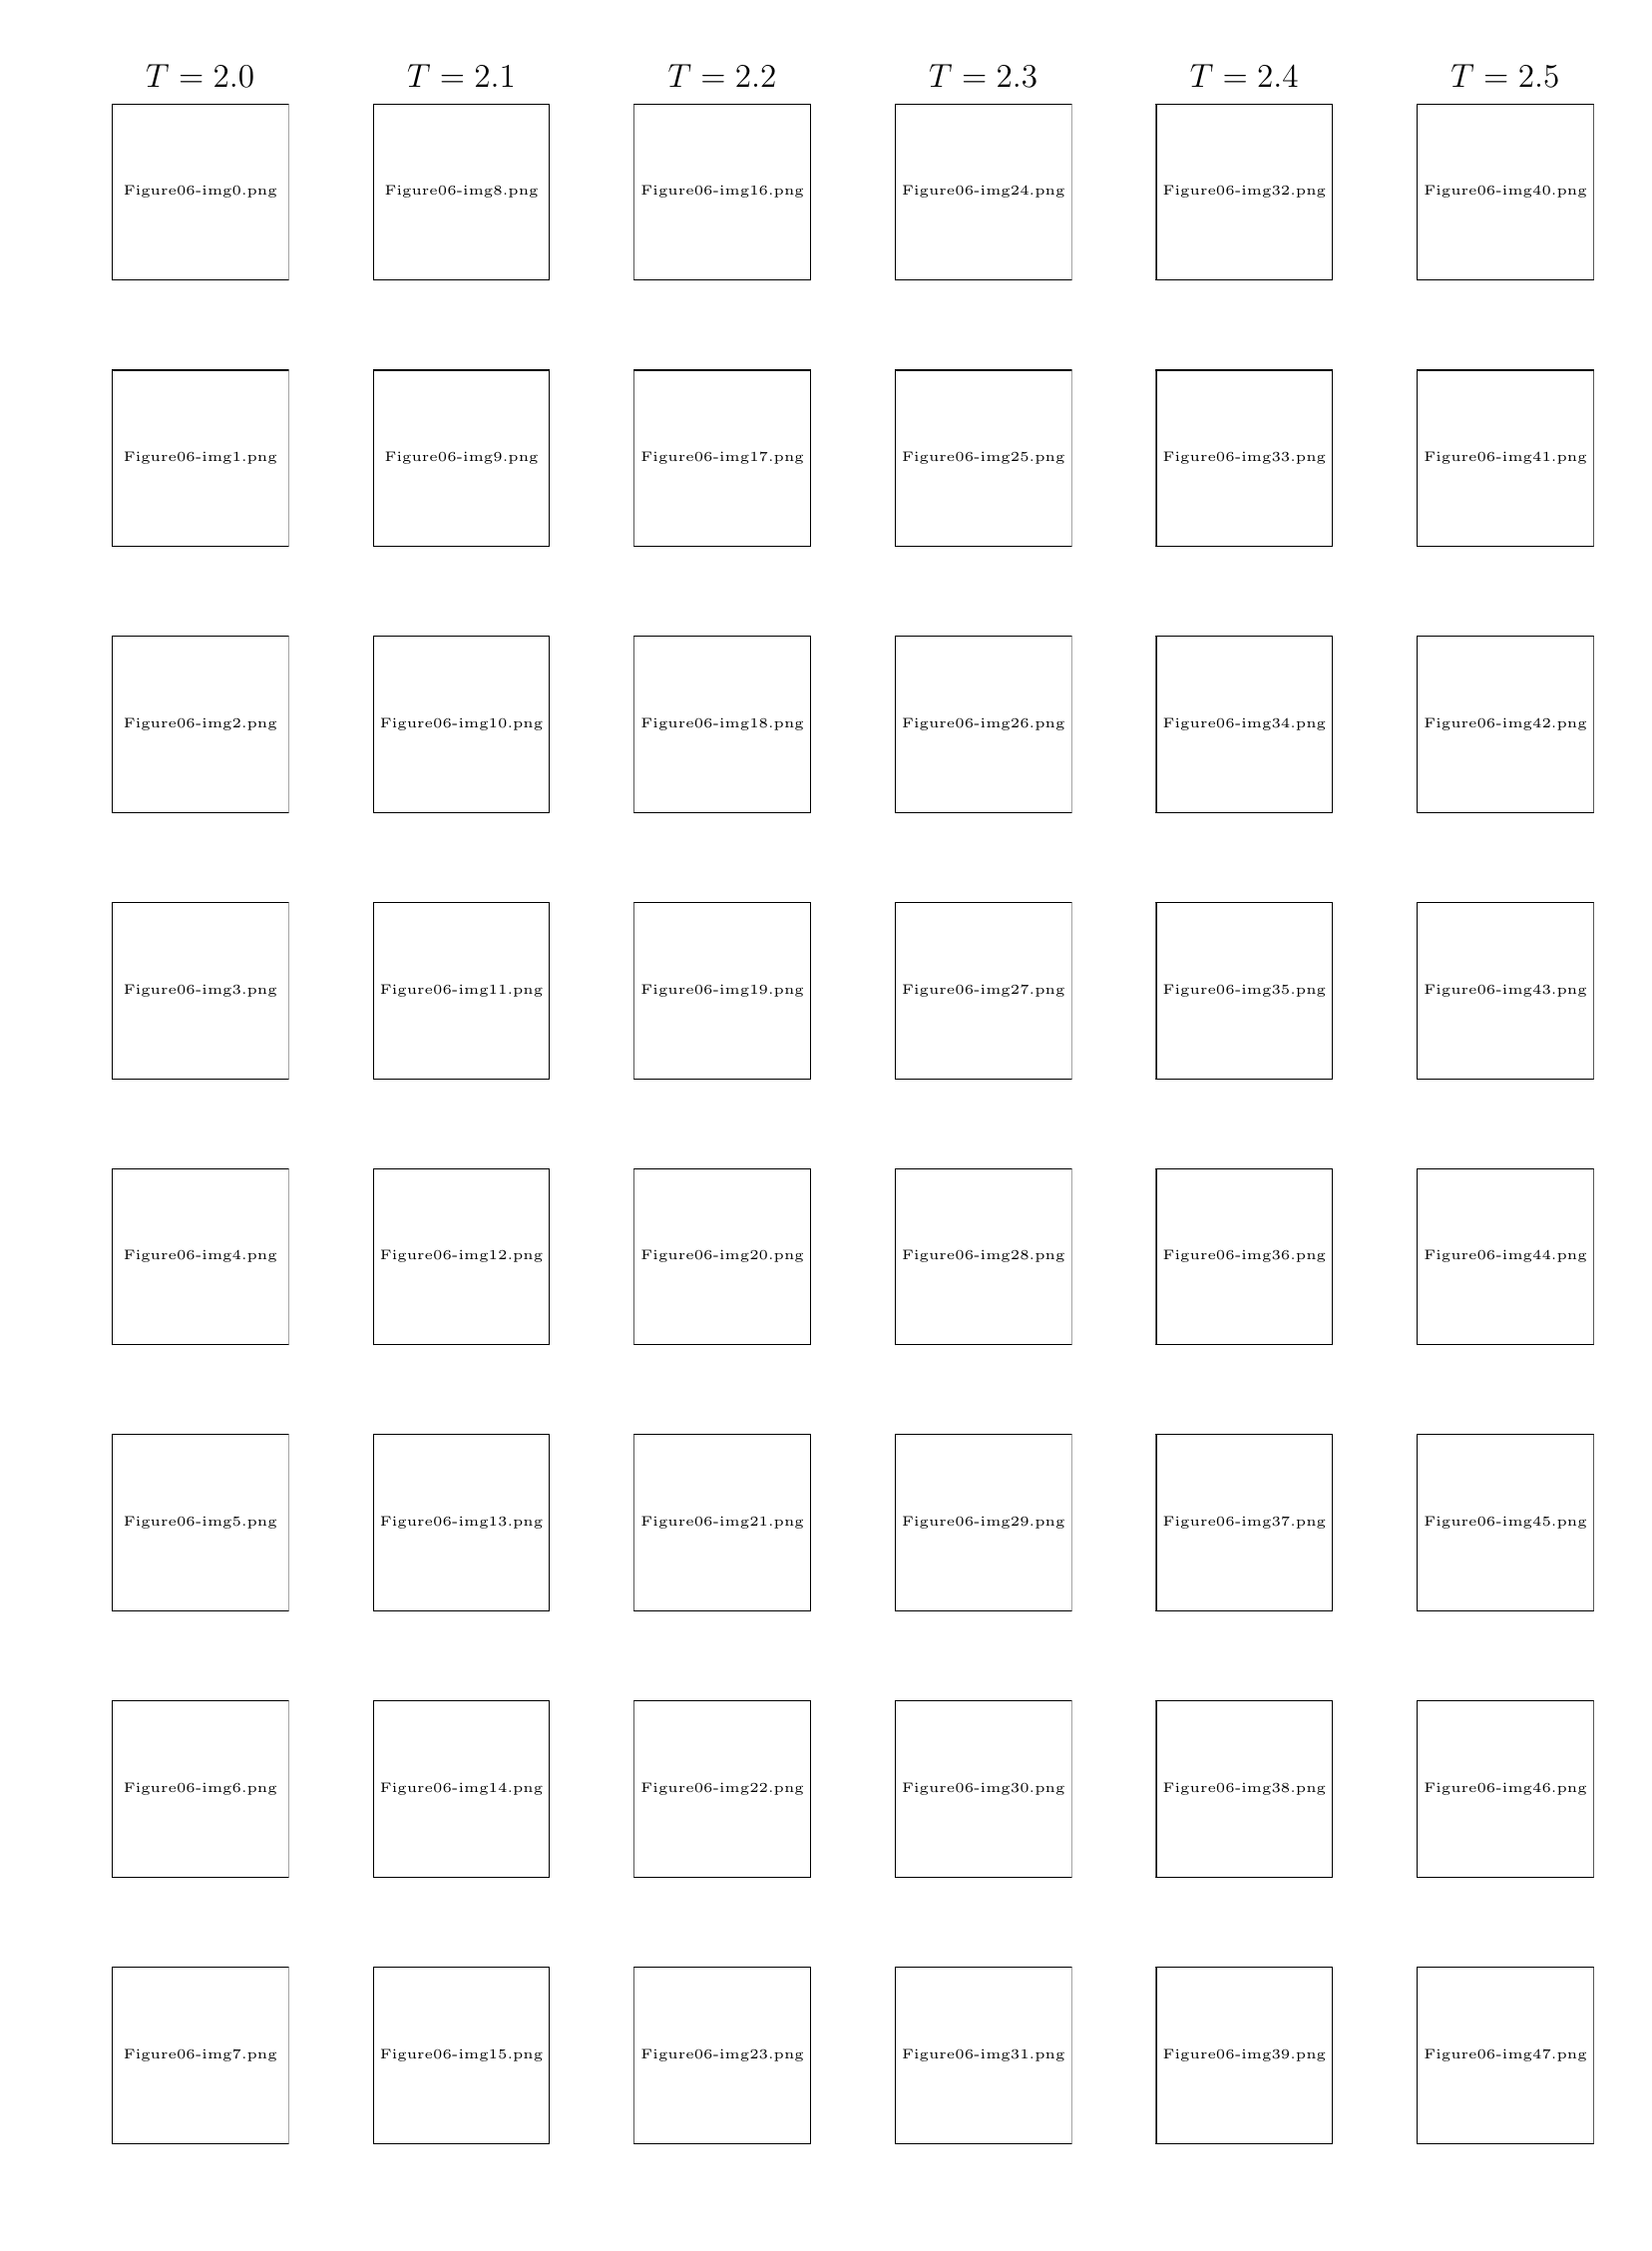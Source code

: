 \begingroup%
\makeatletter%
\begin{pgfpicture}%
\pgfpathrectangle{\pgfpointorigin}{\pgfqpoint{8.0in}{11.0in}}%
\pgfusepath{use as bounding box, clip}%
\begin{pgfscope}%
\pgfsetbuttcap%
\pgfsetmiterjoin%
\definecolor{currentfill}{rgb}{1.0,1.0,1.0}%
\pgfsetfillcolor{currentfill}%
\pgfsetlinewidth{0.0pt}%
\definecolor{currentstroke}{rgb}{1.0,1.0,1.0}%
\pgfsetstrokecolor{currentstroke}%
\pgfsetdash{}{0pt}%
\pgfpathmoveto{\pgfqpoint{0.0in}{0.0in}}%
\pgfpathlineto{\pgfqpoint{8.0in}{0.0in}}%
\pgfpathlineto{\pgfqpoint{8.0in}{11.0in}}%
\pgfpathlineto{\pgfqpoint{0.0in}{11.0in}}%
\pgfpathclose%
\pgfusepath{fill}%
\end{pgfscope}%
\begin{pgfscope}%
\pgfpathrectangle{\pgfqpoint{0.421in}{9.731in}}{\pgfqpoint{0.888in}{0.888in}}%
\pgfusepath{clip}%
\pgfsys@transformshift{0.421in}{9.731in}%
\pgftext[left,bottom]{\pgfimage[interpolate=true,width=0.889in,height=0.889in]{Figure06-img0.png}}%
\end{pgfscope}%
\begin{pgfscope}%
\definecolor{textcolor}{rgb}{0.0,0.0,0.0}%
\pgfsetstrokecolor{textcolor}%
\pgfsetfillcolor{textcolor}%
\pgftext[x=0.865in,y=10.702in,,base]{\color{textcolor}\sffamily\fontsize{12.0}{14.4}\selectfont \(\displaystyle  T = 2.0 \)}%
\end{pgfscope}%
\begin{pgfscope}%
\pgfpathrectangle{\pgfqpoint{0.421in}{8.397in}}{\pgfqpoint{0.888in}{0.888in}}%
\pgfusepath{clip}%
\pgfsys@transformshift{0.421in}{8.397in}%
\pgftext[left,bottom]{\pgfimage[interpolate=true,width=0.889in,height=0.889in]{Figure06-img1.png}}%
\end{pgfscope}%
\begin{pgfscope}%
\pgfpathrectangle{\pgfqpoint{0.421in}{7.064in}}{\pgfqpoint{0.888in}{0.888in}}%
\pgfusepath{clip}%
\pgfsys@transformshift{0.421in}{7.064in}%
\pgftext[left,bottom]{\pgfimage[interpolate=true,width=0.889in,height=0.889in]{Figure06-img2.png}}%
\end{pgfscope}%
\begin{pgfscope}%
\pgfpathrectangle{\pgfqpoint{0.421in}{5.73in}}{\pgfqpoint{0.888in}{0.888in}}%
\pgfusepath{clip}%
\pgfsys@transformshift{0.421in}{5.73in}%
\pgftext[left,bottom]{\pgfimage[interpolate=true,width=0.889in,height=0.889in]{Figure06-img3.png}}%
\end{pgfscope}%
\begin{pgfscope}%
\pgfpathrectangle{\pgfqpoint{0.421in}{4.396in}}{\pgfqpoint{0.888in}{0.888in}}%
\pgfusepath{clip}%
\pgfsys@transformshift{0.421in}{4.396in}%
\pgftext[left,bottom]{\pgfimage[interpolate=true,width=0.889in,height=0.889in]{Figure06-img4.png}}%
\end{pgfscope}%
\begin{pgfscope}%
\pgfpathrectangle{\pgfqpoint{0.421in}{3.063in}}{\pgfqpoint{0.888in}{0.888in}}%
\pgfusepath{clip}%
\pgfsys@transformshift{0.421in}{3.063in}%
\pgftext[left,bottom]{\pgfimage[interpolate=true,width=0.889in,height=0.889in]{Figure06-img5.png}}%
\end{pgfscope}%
\begin{pgfscope}%
\pgfpathrectangle{\pgfqpoint{0.421in}{1.729in}}{\pgfqpoint{0.888in}{0.888in}}%
\pgfusepath{clip}%
\pgfsys@transformshift{0.421in}{1.729in}%
\pgftext[left,bottom]{\pgfimage[interpolate=true,width=0.889in,height=0.889in]{Figure06-img6.png}}%
\end{pgfscope}%
\begin{pgfscope}%
\pgfpathrectangle{\pgfqpoint{0.421in}{0.395in}}{\pgfqpoint{0.888in}{0.888in}}%
\pgfusepath{clip}%
\pgfsys@transformshift{0.421in}{0.395in}%
\pgftext[left,bottom]{\pgfimage[interpolate=true,width=0.889in,height=0.889in]{Figure06-img7.png}}%
\end{pgfscope}%
\begin{pgfscope}%
\pgfpathrectangle{\pgfqpoint{1.73in}{9.731in}}{\pgfqpoint{0.888in}{0.888in}}%
\pgfusepath{clip}%
\pgfsys@transformshift{1.73in}{9.731in}%
\pgftext[left,bottom]{\pgfimage[interpolate=true,width=0.889in,height=0.889in]{Figure06-img8.png}}%
\end{pgfscope}%
\begin{pgfscope}%
\definecolor{textcolor}{rgb}{0.0,0.0,0.0}%
\pgfsetstrokecolor{textcolor}%
\pgfsetfillcolor{textcolor}%
\pgftext[x=2.174in,y=10.702in,,base]{\color{textcolor}\sffamily\fontsize{12.0}{14.4}\selectfont \(\displaystyle  T = 2.1 \)}%
\end{pgfscope}%
\begin{pgfscope}%
\pgfpathrectangle{\pgfqpoint{1.73in}{8.397in}}{\pgfqpoint{0.888in}{0.888in}}%
\pgfusepath{clip}%
\pgfsys@transformshift{1.73in}{8.397in}%
\pgftext[left,bottom]{\pgfimage[interpolate=true,width=0.889in,height=0.889in]{Figure06-img9.png}}%
\end{pgfscope}%
\begin{pgfscope}%
\pgfpathrectangle{\pgfqpoint{1.73in}{7.064in}}{\pgfqpoint{0.888in}{0.888in}}%
\pgfusepath{clip}%
\pgfsys@transformshift{1.73in}{7.064in}%
\pgftext[left,bottom]{\pgfimage[interpolate=true,width=0.889in,height=0.889in]{Figure06-img10.png}}%
\end{pgfscope}%
\begin{pgfscope}%
\pgfpathrectangle{\pgfqpoint{1.73in}{5.73in}}{\pgfqpoint{0.888in}{0.888in}}%
\pgfusepath{clip}%
\pgfsys@transformshift{1.73in}{5.73in}%
\pgftext[left,bottom]{\pgfimage[interpolate=true,width=0.889in,height=0.889in]{Figure06-img11.png}}%
\end{pgfscope}%
\begin{pgfscope}%
\pgfpathrectangle{\pgfqpoint{1.73in}{4.396in}}{\pgfqpoint{0.888in}{0.888in}}%
\pgfusepath{clip}%
\pgfsys@transformshift{1.73in}{4.396in}%
\pgftext[left,bottom]{\pgfimage[interpolate=true,width=0.889in,height=0.889in]{Figure06-img12.png}}%
\end{pgfscope}%
\begin{pgfscope}%
\pgfpathrectangle{\pgfqpoint{1.73in}{3.063in}}{\pgfqpoint{0.888in}{0.888in}}%
\pgfusepath{clip}%
\pgfsys@transformshift{1.73in}{3.063in}%
\pgftext[left,bottom]{\pgfimage[interpolate=true,width=0.889in,height=0.889in]{Figure06-img13.png}}%
\end{pgfscope}%
\begin{pgfscope}%
\pgfpathrectangle{\pgfqpoint{1.73in}{1.729in}}{\pgfqpoint{0.888in}{0.888in}}%
\pgfusepath{clip}%
\pgfsys@transformshift{1.73in}{1.729in}%
\pgftext[left,bottom]{\pgfimage[interpolate=true,width=0.889in,height=0.889in]{Figure06-img14.png}}%
\end{pgfscope}%
\begin{pgfscope}%
\pgfpathrectangle{\pgfqpoint{1.73in}{0.395in}}{\pgfqpoint{0.888in}{0.888in}}%
\pgfusepath{clip}%
\pgfsys@transformshift{1.73in}{0.395in}%
\pgftext[left,bottom]{\pgfimage[interpolate=true,width=0.889in,height=0.889in]{Figure06-img15.png}}%
\end{pgfscope}%
\begin{pgfscope}%
\pgfpathrectangle{\pgfqpoint{3.038in}{9.731in}}{\pgfqpoint{0.888in}{0.888in}}%
\pgfusepath{clip}%
\pgfsys@transformshift{3.038in}{9.731in}%
\pgftext[left,bottom]{\pgfimage[interpolate=true,width=0.889in,height=0.889in]{Figure06-img16.png}}%
\end{pgfscope}%
\begin{pgfscope}%
\definecolor{textcolor}{rgb}{0.0,0.0,0.0}%
\pgfsetstrokecolor{textcolor}%
\pgfsetfillcolor{textcolor}%
\pgftext[x=3.482in,y=10.702in,,base]{\color{textcolor}\sffamily\fontsize{12.0}{14.4}\selectfont \(\displaystyle  T = 2.2 \)}%
\end{pgfscope}%
\begin{pgfscope}%
\pgfpathrectangle{\pgfqpoint{3.038in}{8.397in}}{\pgfqpoint{0.888in}{0.888in}}%
\pgfusepath{clip}%
\pgfsys@transformshift{3.038in}{8.397in}%
\pgftext[left,bottom]{\pgfimage[interpolate=true,width=0.889in,height=0.889in]{Figure06-img17.png}}%
\end{pgfscope}%
\begin{pgfscope}%
\pgfpathrectangle{\pgfqpoint{3.038in}{7.064in}}{\pgfqpoint{0.888in}{0.888in}}%
\pgfusepath{clip}%
\pgfsys@transformshift{3.038in}{7.064in}%
\pgftext[left,bottom]{\pgfimage[interpolate=true,width=0.889in,height=0.889in]{Figure06-img18.png}}%
\end{pgfscope}%
\begin{pgfscope}%
\pgfpathrectangle{\pgfqpoint{3.038in}{5.73in}}{\pgfqpoint{0.888in}{0.888in}}%
\pgfusepath{clip}%
\pgfsys@transformshift{3.038in}{5.73in}%
\pgftext[left,bottom]{\pgfimage[interpolate=true,width=0.889in,height=0.889in]{Figure06-img19.png}}%
\end{pgfscope}%
\begin{pgfscope}%
\pgfpathrectangle{\pgfqpoint{3.038in}{4.396in}}{\pgfqpoint{0.888in}{0.888in}}%
\pgfusepath{clip}%
\pgfsys@transformshift{3.038in}{4.396in}%
\pgftext[left,bottom]{\pgfimage[interpolate=true,width=0.889in,height=0.889in]{Figure06-img20.png}}%
\end{pgfscope}%
\begin{pgfscope}%
\pgfpathrectangle{\pgfqpoint{3.038in}{3.063in}}{\pgfqpoint{0.888in}{0.888in}}%
\pgfusepath{clip}%
\pgfsys@transformshift{3.038in}{3.063in}%
\pgftext[left,bottom]{\pgfimage[interpolate=true,width=0.889in,height=0.889in]{Figure06-img21.png}}%
\end{pgfscope}%
\begin{pgfscope}%
\pgfpathrectangle{\pgfqpoint{3.038in}{1.729in}}{\pgfqpoint{0.888in}{0.888in}}%
\pgfusepath{clip}%
\pgfsys@transformshift{3.038in}{1.729in}%
\pgftext[left,bottom]{\pgfimage[interpolate=true,width=0.889in,height=0.889in]{Figure06-img22.png}}%
\end{pgfscope}%
\begin{pgfscope}%
\pgfpathrectangle{\pgfqpoint{3.038in}{0.395in}}{\pgfqpoint{0.888in}{0.888in}}%
\pgfusepath{clip}%
\pgfsys@transformshift{3.038in}{0.395in}%
\pgftext[left,bottom]{\pgfimage[interpolate=true,width=0.889in,height=0.889in]{Figure06-img23.png}}%
\end{pgfscope}%
\begin{pgfscope}%
\pgfpathrectangle{\pgfqpoint{4.346in}{9.731in}}{\pgfqpoint{0.888in}{0.888in}}%
\pgfusepath{clip}%
\pgfsys@transformshift{4.346in}{9.731in}%
\pgftext[left,bottom]{\pgfimage[interpolate=true,width=0.889in,height=0.889in]{Figure06-img24.png}}%
\end{pgfscope}%
\begin{pgfscope}%
\definecolor{textcolor}{rgb}{0.0,0.0,0.0}%
\pgfsetstrokecolor{textcolor}%
\pgfsetfillcolor{textcolor}%
\pgftext[x=4.79in,y=10.702in,,base]{\color{textcolor}\sffamily\fontsize{12.0}{14.4}\selectfont \(\displaystyle  T = 2.3 \)}%
\end{pgfscope}%
\begin{pgfscope}%
\pgfpathrectangle{\pgfqpoint{4.346in}{8.397in}}{\pgfqpoint{0.888in}{0.888in}}%
\pgfusepath{clip}%
\pgfsys@transformshift{4.346in}{8.397in}%
\pgftext[left,bottom]{\pgfimage[interpolate=true,width=0.889in,height=0.889in]{Figure06-img25.png}}%
\end{pgfscope}%
\begin{pgfscope}%
\pgfpathrectangle{\pgfqpoint{4.346in}{7.064in}}{\pgfqpoint{0.888in}{0.888in}}%
\pgfusepath{clip}%
\pgfsys@transformshift{4.346in}{7.064in}%
\pgftext[left,bottom]{\pgfimage[interpolate=true,width=0.889in,height=0.889in]{Figure06-img26.png}}%
\end{pgfscope}%
\begin{pgfscope}%
\pgfpathrectangle{\pgfqpoint{4.346in}{5.73in}}{\pgfqpoint{0.888in}{0.888in}}%
\pgfusepath{clip}%
\pgfsys@transformshift{4.346in}{5.73in}%
\pgftext[left,bottom]{\pgfimage[interpolate=true,width=0.889in,height=0.889in]{Figure06-img27.png}}%
\end{pgfscope}%
\begin{pgfscope}%
\pgfpathrectangle{\pgfqpoint{4.346in}{4.396in}}{\pgfqpoint{0.888in}{0.888in}}%
\pgfusepath{clip}%
\pgfsys@transformshift{4.346in}{4.396in}%
\pgftext[left,bottom]{\pgfimage[interpolate=true,width=0.889in,height=0.889in]{Figure06-img28.png}}%
\end{pgfscope}%
\begin{pgfscope}%
\pgfpathrectangle{\pgfqpoint{4.346in}{3.063in}}{\pgfqpoint{0.888in}{0.888in}}%
\pgfusepath{clip}%
\pgfsys@transformshift{4.346in}{3.063in}%
\pgftext[left,bottom]{\pgfimage[interpolate=true,width=0.889in,height=0.889in]{Figure06-img29.png}}%
\end{pgfscope}%
\begin{pgfscope}%
\pgfpathrectangle{\pgfqpoint{4.346in}{1.729in}}{\pgfqpoint{0.888in}{0.888in}}%
\pgfusepath{clip}%
\pgfsys@transformshift{4.346in}{1.729in}%
\pgftext[left,bottom]{\pgfimage[interpolate=true,width=0.889in,height=0.889in]{Figure06-img30.png}}%
\end{pgfscope}%
\begin{pgfscope}%
\pgfpathrectangle{\pgfqpoint{4.346in}{0.395in}}{\pgfqpoint{0.888in}{0.888in}}%
\pgfusepath{clip}%
\pgfsys@transformshift{4.346in}{0.395in}%
\pgftext[left,bottom]{\pgfimage[interpolate=true,width=0.889in,height=0.889in]{Figure06-img31.png}}%
\end{pgfscope}%
\begin{pgfscope}%
\pgfpathrectangle{\pgfqpoint{5.654in}{9.731in}}{\pgfqpoint{0.888in}{0.888in}}%
\pgfusepath{clip}%
\pgfsys@transformshift{5.654in}{9.731in}%
\pgftext[left,bottom]{\pgfimage[interpolate=true,width=0.889in,height=0.889in]{Figure06-img32.png}}%
\end{pgfscope}%
\begin{pgfscope}%
\definecolor{textcolor}{rgb}{0.0,0.0,0.0}%
\pgfsetstrokecolor{textcolor}%
\pgfsetfillcolor{textcolor}%
\pgftext[x=6.098in,y=10.702in,,base]{\color{textcolor}\sffamily\fontsize{12.0}{14.4}\selectfont \(\displaystyle  T = 2.4 \)}%
\end{pgfscope}%
\begin{pgfscope}%
\pgfpathrectangle{\pgfqpoint{5.654in}{8.397in}}{\pgfqpoint{0.888in}{0.888in}}%
\pgfusepath{clip}%
\pgfsys@transformshift{5.654in}{8.397in}%
\pgftext[left,bottom]{\pgfimage[interpolate=true,width=0.889in,height=0.889in]{Figure06-img33.png}}%
\end{pgfscope}%
\begin{pgfscope}%
\pgfpathrectangle{\pgfqpoint{5.654in}{7.064in}}{\pgfqpoint{0.888in}{0.888in}}%
\pgfusepath{clip}%
\pgfsys@transformshift{5.654in}{7.064in}%
\pgftext[left,bottom]{\pgfimage[interpolate=true,width=0.889in,height=0.889in]{Figure06-img34.png}}%
\end{pgfscope}%
\begin{pgfscope}%
\pgfpathrectangle{\pgfqpoint{5.654in}{5.73in}}{\pgfqpoint{0.888in}{0.888in}}%
\pgfusepath{clip}%
\pgfsys@transformshift{5.654in}{5.73in}%
\pgftext[left,bottom]{\pgfimage[interpolate=true,width=0.889in,height=0.889in]{Figure06-img35.png}}%
\end{pgfscope}%
\begin{pgfscope}%
\pgfpathrectangle{\pgfqpoint{5.654in}{4.396in}}{\pgfqpoint{0.888in}{0.888in}}%
\pgfusepath{clip}%
\pgfsys@transformshift{5.654in}{4.396in}%
\pgftext[left,bottom]{\pgfimage[interpolate=true,width=0.889in,height=0.889in]{Figure06-img36.png}}%
\end{pgfscope}%
\begin{pgfscope}%
\pgfpathrectangle{\pgfqpoint{5.654in}{3.063in}}{\pgfqpoint{0.888in}{0.888in}}%
\pgfusepath{clip}%
\pgfsys@transformshift{5.654in}{3.063in}%
\pgftext[left,bottom]{\pgfimage[interpolate=true,width=0.889in,height=0.889in]{Figure06-img37.png}}%
\end{pgfscope}%
\begin{pgfscope}%
\pgfpathrectangle{\pgfqpoint{5.654in}{1.729in}}{\pgfqpoint{0.888in}{0.888in}}%
\pgfusepath{clip}%
\pgfsys@transformshift{5.654in}{1.729in}%
\pgftext[left,bottom]{\pgfimage[interpolate=true,width=0.889in,height=0.889in]{Figure06-img38.png}}%
\end{pgfscope}%
\begin{pgfscope}%
\pgfpathrectangle{\pgfqpoint{5.654in}{0.395in}}{\pgfqpoint{0.888in}{0.888in}}%
\pgfusepath{clip}%
\pgfsys@transformshift{5.654in}{0.395in}%
\pgftext[left,bottom]{\pgfimage[interpolate=true,width=0.889in,height=0.889in]{Figure06-img39.png}}%
\end{pgfscope}%
\begin{pgfscope}%
\pgfpathrectangle{\pgfqpoint{6.962in}{9.731in}}{\pgfqpoint{0.888in}{0.888in}}%
\pgfusepath{clip}%
\pgfsys@transformshift{6.962in}{9.731in}%
\pgftext[left,bottom]{\pgfimage[interpolate=true,width=0.889in,height=0.889in]{Figure06-img40.png}}%
\end{pgfscope}%
\begin{pgfscope}%
\definecolor{textcolor}{rgb}{0.0,0.0,0.0}%
\pgfsetstrokecolor{textcolor}%
\pgfsetfillcolor{textcolor}%
\pgftext[x=7.406in,y=10.702in,,base]{\color{textcolor}\sffamily\fontsize{12.0}{14.4}\selectfont \(\displaystyle  T = 2.5 \)}%
\end{pgfscope}%
\begin{pgfscope}%
\pgfpathrectangle{\pgfqpoint{6.962in}{8.397in}}{\pgfqpoint{0.888in}{0.888in}}%
\pgfusepath{clip}%
\pgfsys@transformshift{6.962in}{8.397in}%
\pgftext[left,bottom]{\pgfimage[interpolate=true,width=0.889in,height=0.889in]{Figure06-img41.png}}%
\end{pgfscope}%
\begin{pgfscope}%
\pgfpathrectangle{\pgfqpoint{6.962in}{7.064in}}{\pgfqpoint{0.888in}{0.888in}}%
\pgfusepath{clip}%
\pgfsys@transformshift{6.962in}{7.064in}%
\pgftext[left,bottom]{\pgfimage[interpolate=true,width=0.889in,height=0.889in]{Figure06-img42.png}}%
\end{pgfscope}%
\begin{pgfscope}%
\pgfpathrectangle{\pgfqpoint{6.962in}{5.73in}}{\pgfqpoint{0.888in}{0.888in}}%
\pgfusepath{clip}%
\pgfsys@transformshift{6.962in}{5.73in}%
\pgftext[left,bottom]{\pgfimage[interpolate=true,width=0.889in,height=0.889in]{Figure06-img43.png}}%
\end{pgfscope}%
\begin{pgfscope}%
\pgfpathrectangle{\pgfqpoint{6.962in}{4.396in}}{\pgfqpoint{0.888in}{0.888in}}%
\pgfusepath{clip}%
\pgfsys@transformshift{6.962in}{4.396in}%
\pgftext[left,bottom]{\pgfimage[interpolate=true,width=0.889in,height=0.889in]{Figure06-img44.png}}%
\end{pgfscope}%
\begin{pgfscope}%
\pgfpathrectangle{\pgfqpoint{6.962in}{3.063in}}{\pgfqpoint{0.888in}{0.888in}}%
\pgfusepath{clip}%
\pgfsys@transformshift{6.962in}{3.063in}%
\pgftext[left,bottom]{\pgfimage[interpolate=true,width=0.889in,height=0.889in]{Figure06-img45.png}}%
\end{pgfscope}%
\begin{pgfscope}%
\pgfpathrectangle{\pgfqpoint{6.962in}{1.729in}}{\pgfqpoint{0.888in}{0.888in}}%
\pgfusepath{clip}%
\pgfsys@transformshift{6.962in}{1.729in}%
\pgftext[left,bottom]{\pgfimage[interpolate=true,width=0.889in,height=0.889in]{Figure06-img46.png}}%
\end{pgfscope}%
\begin{pgfscope}%
\pgfpathrectangle{\pgfqpoint{6.962in}{0.395in}}{\pgfqpoint{0.888in}{0.888in}}%
\pgfusepath{clip}%
\pgfsys@transformshift{6.962in}{0.395in}%
\pgftext[left,bottom]{\pgfimage[interpolate=true,width=0.889in,height=0.889in]{Figure06-img47.png}}%
\end{pgfscope}%
\end{pgfpicture}%
\makeatother%
\endgroup%
